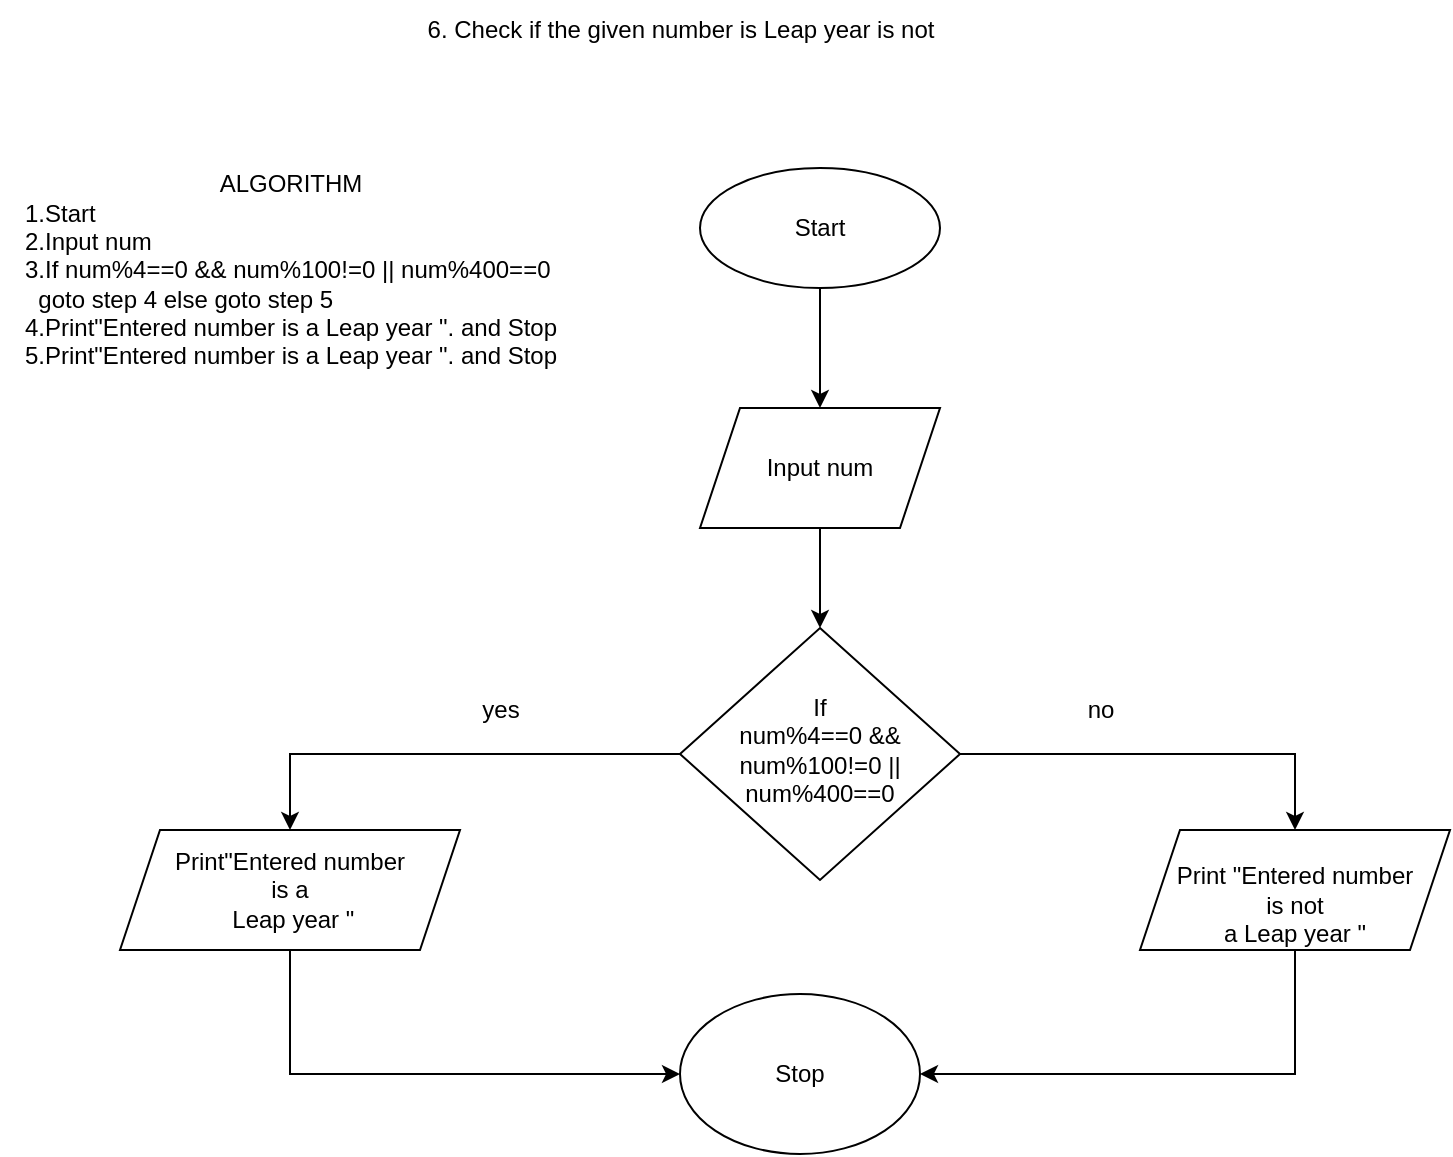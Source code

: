 <mxfile version="20.3.0" type="device"><diagram id="C5RBs43oDa-KdzZeNtuy" name="Page-1"><mxGraphModel dx="1038" dy="2987" grid="1" gridSize="10" guides="1" tooltips="1" connect="1" arrows="1" fold="1" page="1" pageScale="1" pageWidth="827" pageHeight="1169" math="0" shadow="0"><root><mxCell id="WIyWlLk6GJQsqaUBKTNV-0"/><mxCell id="WIyWlLk6GJQsqaUBKTNV-1" parent="WIyWlLk6GJQsqaUBKTNV-0"/><mxCell id="F9SBjQ-x3HHvHsraC5lV-0" value="" style="edgeStyle=orthogonalEdgeStyle;rounded=0;orthogonalLoop=1;jettySize=auto;html=1;entryX=0.5;entryY=0;entryDx=0;entryDy=0;" parent="WIyWlLk6GJQsqaUBKTNV-1" source="F9SBjQ-x3HHvHsraC5lV-4" target="F9SBjQ-x3HHvHsraC5lV-6" edge="1"><mxGeometry relative="1" as="geometry"><mxPoint x="460" y="-2016" as="targetPoint"/></mxGeometry></mxCell><mxCell id="F9SBjQ-x3HHvHsraC5lV-1" style="edgeStyle=orthogonalEdgeStyle;rounded=0;orthogonalLoop=1;jettySize=auto;html=1;entryX=0.5;entryY=0;entryDx=0;entryDy=0;" parent="WIyWlLk6GJQsqaUBKTNV-1" source="F9SBjQ-x3HHvHsraC5lV-3" target="F9SBjQ-x3HHvHsraC5lV-8" edge="1"><mxGeometry relative="1" as="geometry"><mxPoint x="320" y="-1876" as="targetPoint"/></mxGeometry></mxCell><mxCell id="F9SBjQ-x3HHvHsraC5lV-22" style="edgeStyle=orthogonalEdgeStyle;rounded=0;orthogonalLoop=1;jettySize=auto;html=1;exitX=1;exitY=0.5;exitDx=0;exitDy=0;entryX=0.5;entryY=0;entryDx=0;entryDy=0;" parent="WIyWlLk6GJQsqaUBKTNV-1" source="F9SBjQ-x3HHvHsraC5lV-3" target="F9SBjQ-x3HHvHsraC5lV-20" edge="1"><mxGeometry relative="1" as="geometry"><mxPoint x="710" y="-1853" as="targetPoint"/></mxGeometry></mxCell><mxCell id="F9SBjQ-x3HHvHsraC5lV-3" value="If&lt;br&gt;num%4==0 &amp;amp;&amp;amp; num%100!=0 || num%400==0" style="rhombus;whiteSpace=wrap;html=1;shadow=0;fontFamily=Helvetica;fontSize=12;align=center;strokeWidth=1;spacing=6;spacingTop=-4;" parent="WIyWlLk6GJQsqaUBKTNV-1" vertex="1"><mxGeometry x="390" y="-1916" width="140" height="126" as="geometry"/></mxCell><mxCell id="F9SBjQ-x3HHvHsraC5lV-4" value="Start" style="ellipse;whiteSpace=wrap;html=1;rounded=1;glass=0;strokeWidth=1;shadow=0;" parent="WIyWlLk6GJQsqaUBKTNV-1" vertex="1"><mxGeometry x="400" y="-2146" width="120" height="60" as="geometry"/></mxCell><mxCell id="F9SBjQ-x3HHvHsraC5lV-5" value="" style="edgeStyle=orthogonalEdgeStyle;rounded=0;orthogonalLoop=1;jettySize=auto;html=1;entryX=0.5;entryY=0;entryDx=0;entryDy=0;" parent="WIyWlLk6GJQsqaUBKTNV-1" source="F9SBjQ-x3HHvHsraC5lV-6" target="F9SBjQ-x3HHvHsraC5lV-3" edge="1"><mxGeometry relative="1" as="geometry"><mxPoint x="460" y="-1916" as="targetPoint"/></mxGeometry></mxCell><mxCell id="F9SBjQ-x3HHvHsraC5lV-6" value="Input num" style="shape=parallelogram;perimeter=parallelogramPerimeter;whiteSpace=wrap;html=1;fixedSize=1;" parent="WIyWlLk6GJQsqaUBKTNV-1" vertex="1"><mxGeometry x="400" y="-2026" width="120" height="60" as="geometry"/></mxCell><mxCell id="F9SBjQ-x3HHvHsraC5lV-7" style="edgeStyle=orthogonalEdgeStyle;rounded=0;orthogonalLoop=1;jettySize=auto;html=1;exitX=0.5;exitY=1;exitDx=0;exitDy=0;entryX=0;entryY=0.5;entryDx=0;entryDy=0;" parent="WIyWlLk6GJQsqaUBKTNV-1" source="F9SBjQ-x3HHvHsraC5lV-8" target="F9SBjQ-x3HHvHsraC5lV-11" edge="1"><mxGeometry relative="1" as="geometry"/></mxCell><mxCell id="F9SBjQ-x3HHvHsraC5lV-8" value="Print&quot;Entered number &lt;br&gt;is a&lt;br&gt;&amp;nbsp;Leap year &quot;" style="shape=parallelogram;perimeter=parallelogramPerimeter;whiteSpace=wrap;html=1;fixedSize=1;" parent="WIyWlLk6GJQsqaUBKTNV-1" vertex="1"><mxGeometry x="110" y="-1815" width="170" height="60" as="geometry"/></mxCell><mxCell id="F9SBjQ-x3HHvHsraC5lV-9" value="yes" style="text;html=1;align=center;verticalAlign=middle;resizable=0;points=[];autosize=1;strokeColor=none;fillColor=none;" parent="WIyWlLk6GJQsqaUBKTNV-1" vertex="1"><mxGeometry x="280" y="-1890" width="40" height="30" as="geometry"/></mxCell><mxCell id="F9SBjQ-x3HHvHsraC5lV-10" value="no" style="text;html=1;align=center;verticalAlign=middle;resizable=0;points=[];autosize=1;strokeColor=none;fillColor=none;" parent="WIyWlLk6GJQsqaUBKTNV-1" vertex="1"><mxGeometry x="580" y="-1890" width="40" height="30" as="geometry"/></mxCell><mxCell id="F9SBjQ-x3HHvHsraC5lV-11" value="Stop&lt;br&gt;" style="ellipse;whiteSpace=wrap;html=1;" parent="WIyWlLk6GJQsqaUBKTNV-1" vertex="1"><mxGeometry x="390" y="-1733" width="120" height="80" as="geometry"/></mxCell><mxCell id="F9SBjQ-x3HHvHsraC5lV-12" value="6. Check if the given number is Leap year is not" style="text;html=1;align=center;verticalAlign=middle;resizable=0;points=[];autosize=1;strokeColor=none;fillColor=none;" parent="WIyWlLk6GJQsqaUBKTNV-1" vertex="1"><mxGeometry x="250" y="-2230" width="280" height="30" as="geometry"/></mxCell><mxCell id="F9SBjQ-x3HHvHsraC5lV-18" value="no&lt;br&gt;" style="text;html=1;align=center;verticalAlign=middle;resizable=0;points=[];autosize=1;strokeColor=none;fillColor=none;" parent="WIyWlLk6GJQsqaUBKTNV-1" vertex="1"><mxGeometry x="710" y="-1825" width="40" height="30" as="geometry"/></mxCell><mxCell id="F9SBjQ-x3HHvHsraC5lV-23" style="edgeStyle=orthogonalEdgeStyle;rounded=0;orthogonalLoop=1;jettySize=auto;html=1;exitX=0.5;exitY=1;exitDx=0;exitDy=0;entryX=1;entryY=0.5;entryDx=0;entryDy=0;" parent="WIyWlLk6GJQsqaUBKTNV-1" source="F9SBjQ-x3HHvHsraC5lV-20" target="F9SBjQ-x3HHvHsraC5lV-11" edge="1"><mxGeometry relative="1" as="geometry"/></mxCell><mxCell id="F9SBjQ-x3HHvHsraC5lV-20" value="&lt;br&gt;Print &quot;Entered number &lt;br&gt;is not &lt;br&gt;a Leap year &quot;&lt;br&gt;" style="shape=parallelogram;perimeter=parallelogramPerimeter;whiteSpace=wrap;html=1;fixedSize=1;" parent="WIyWlLk6GJQsqaUBKTNV-1" vertex="1"><mxGeometry x="620" y="-1815" width="155" height="60" as="geometry"/></mxCell><mxCell id="3hksIHd7QSJl5cT3OeZW-0" value="ALGORITHM&lt;br&gt;&lt;div style=&quot;text-align: left;&quot;&gt;&lt;span style=&quot;background-color: initial;&quot;&gt;1.Start&lt;/span&gt;&lt;/div&gt;&lt;div style=&quot;text-align: left;&quot;&gt;&lt;span style=&quot;background-color: initial;&quot;&gt;2.Input num&lt;/span&gt;&lt;/div&gt;&lt;div style=&quot;text-align: left;&quot;&gt;&lt;span style=&quot;background-color: initial;&quot;&gt;3.&lt;/span&gt;&lt;span style=&quot;background-color: initial;&quot;&gt;If&amp;nbsp;&lt;/span&gt;&lt;span style=&quot;background-color: initial;&quot;&gt;num%4==0 &amp;amp;&amp;amp; num%100!=0 || num%400==0&lt;/span&gt;&lt;/div&gt;&lt;div style=&quot;text-align: left;&quot;&gt;&lt;span style=&quot;background-color: initial;&quot;&gt;&amp;nbsp; goto step 4 else goto step 5&lt;/span&gt;&lt;/div&gt;&lt;div style=&quot;text-align: left;&quot;&gt;&lt;span style=&quot;background-color: initial;&quot;&gt;4.&lt;/span&gt;&lt;span style=&quot;background-color: initial;&quot;&gt;Print&quot;Entered number&amp;nbsp;&lt;/span&gt;&lt;span style=&quot;background-color: initial;&quot;&gt;is a&amp;nbsp;&lt;/span&gt;&lt;span style=&quot;background-color: initial;&quot;&gt;Leap year &quot;. and Stop&lt;/span&gt;&lt;/div&gt;&lt;div style=&quot;text-align: left;&quot;&gt;&lt;span style=&quot;background-color: initial;&quot;&gt;5.&lt;/span&gt;&lt;span style=&quot;background-color: initial;&quot;&gt;Print&quot;Entered number&amp;nbsp;&lt;/span&gt;&lt;span style=&quot;background-color: initial;&quot;&gt;is a&amp;nbsp;&lt;/span&gt;&lt;span style=&quot;background-color: initial;&quot;&gt;Leap year &quot;. and Stop&lt;/span&gt;&lt;/div&gt;" style="text;html=1;align=center;verticalAlign=middle;resizable=0;points=[];autosize=1;strokeColor=none;fillColor=none;" vertex="1" parent="WIyWlLk6GJQsqaUBKTNV-1"><mxGeometry x="50" y="-2150" width="290" height="110" as="geometry"/></mxCell></root></mxGraphModel></diagram></mxfile>